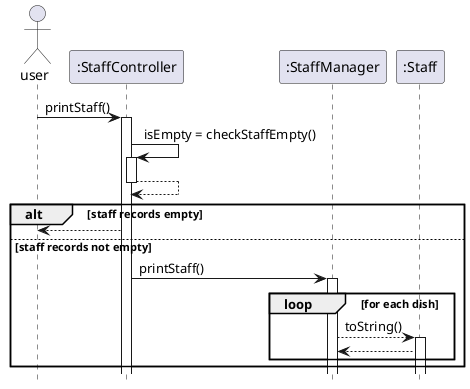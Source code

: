@startuml
'https://plantuml.com/sequence-diagram

hide footbox

actor user
participant ":StaffController" as staffcontroller
participant ":StaffManager" as staffmanager
participant ":Staff" as staff


user -> staffcontroller: printStaff()
activate staffcontroller

staffcontroller -> staffcontroller: isEmpty = checkStaffEmpty()
activate staffcontroller
staffcontroller --> staffcontroller
deactivate staffcontroller

alt staff records empty
staffcontroller --> user

else staff records not empty
staffcontroller->staffmanager: printStaff()
activate staffmanager
group loop [for each dish]
staffmanager --> staff: toString()
activate staff
staff --> staffmanager
end

end
@enduml